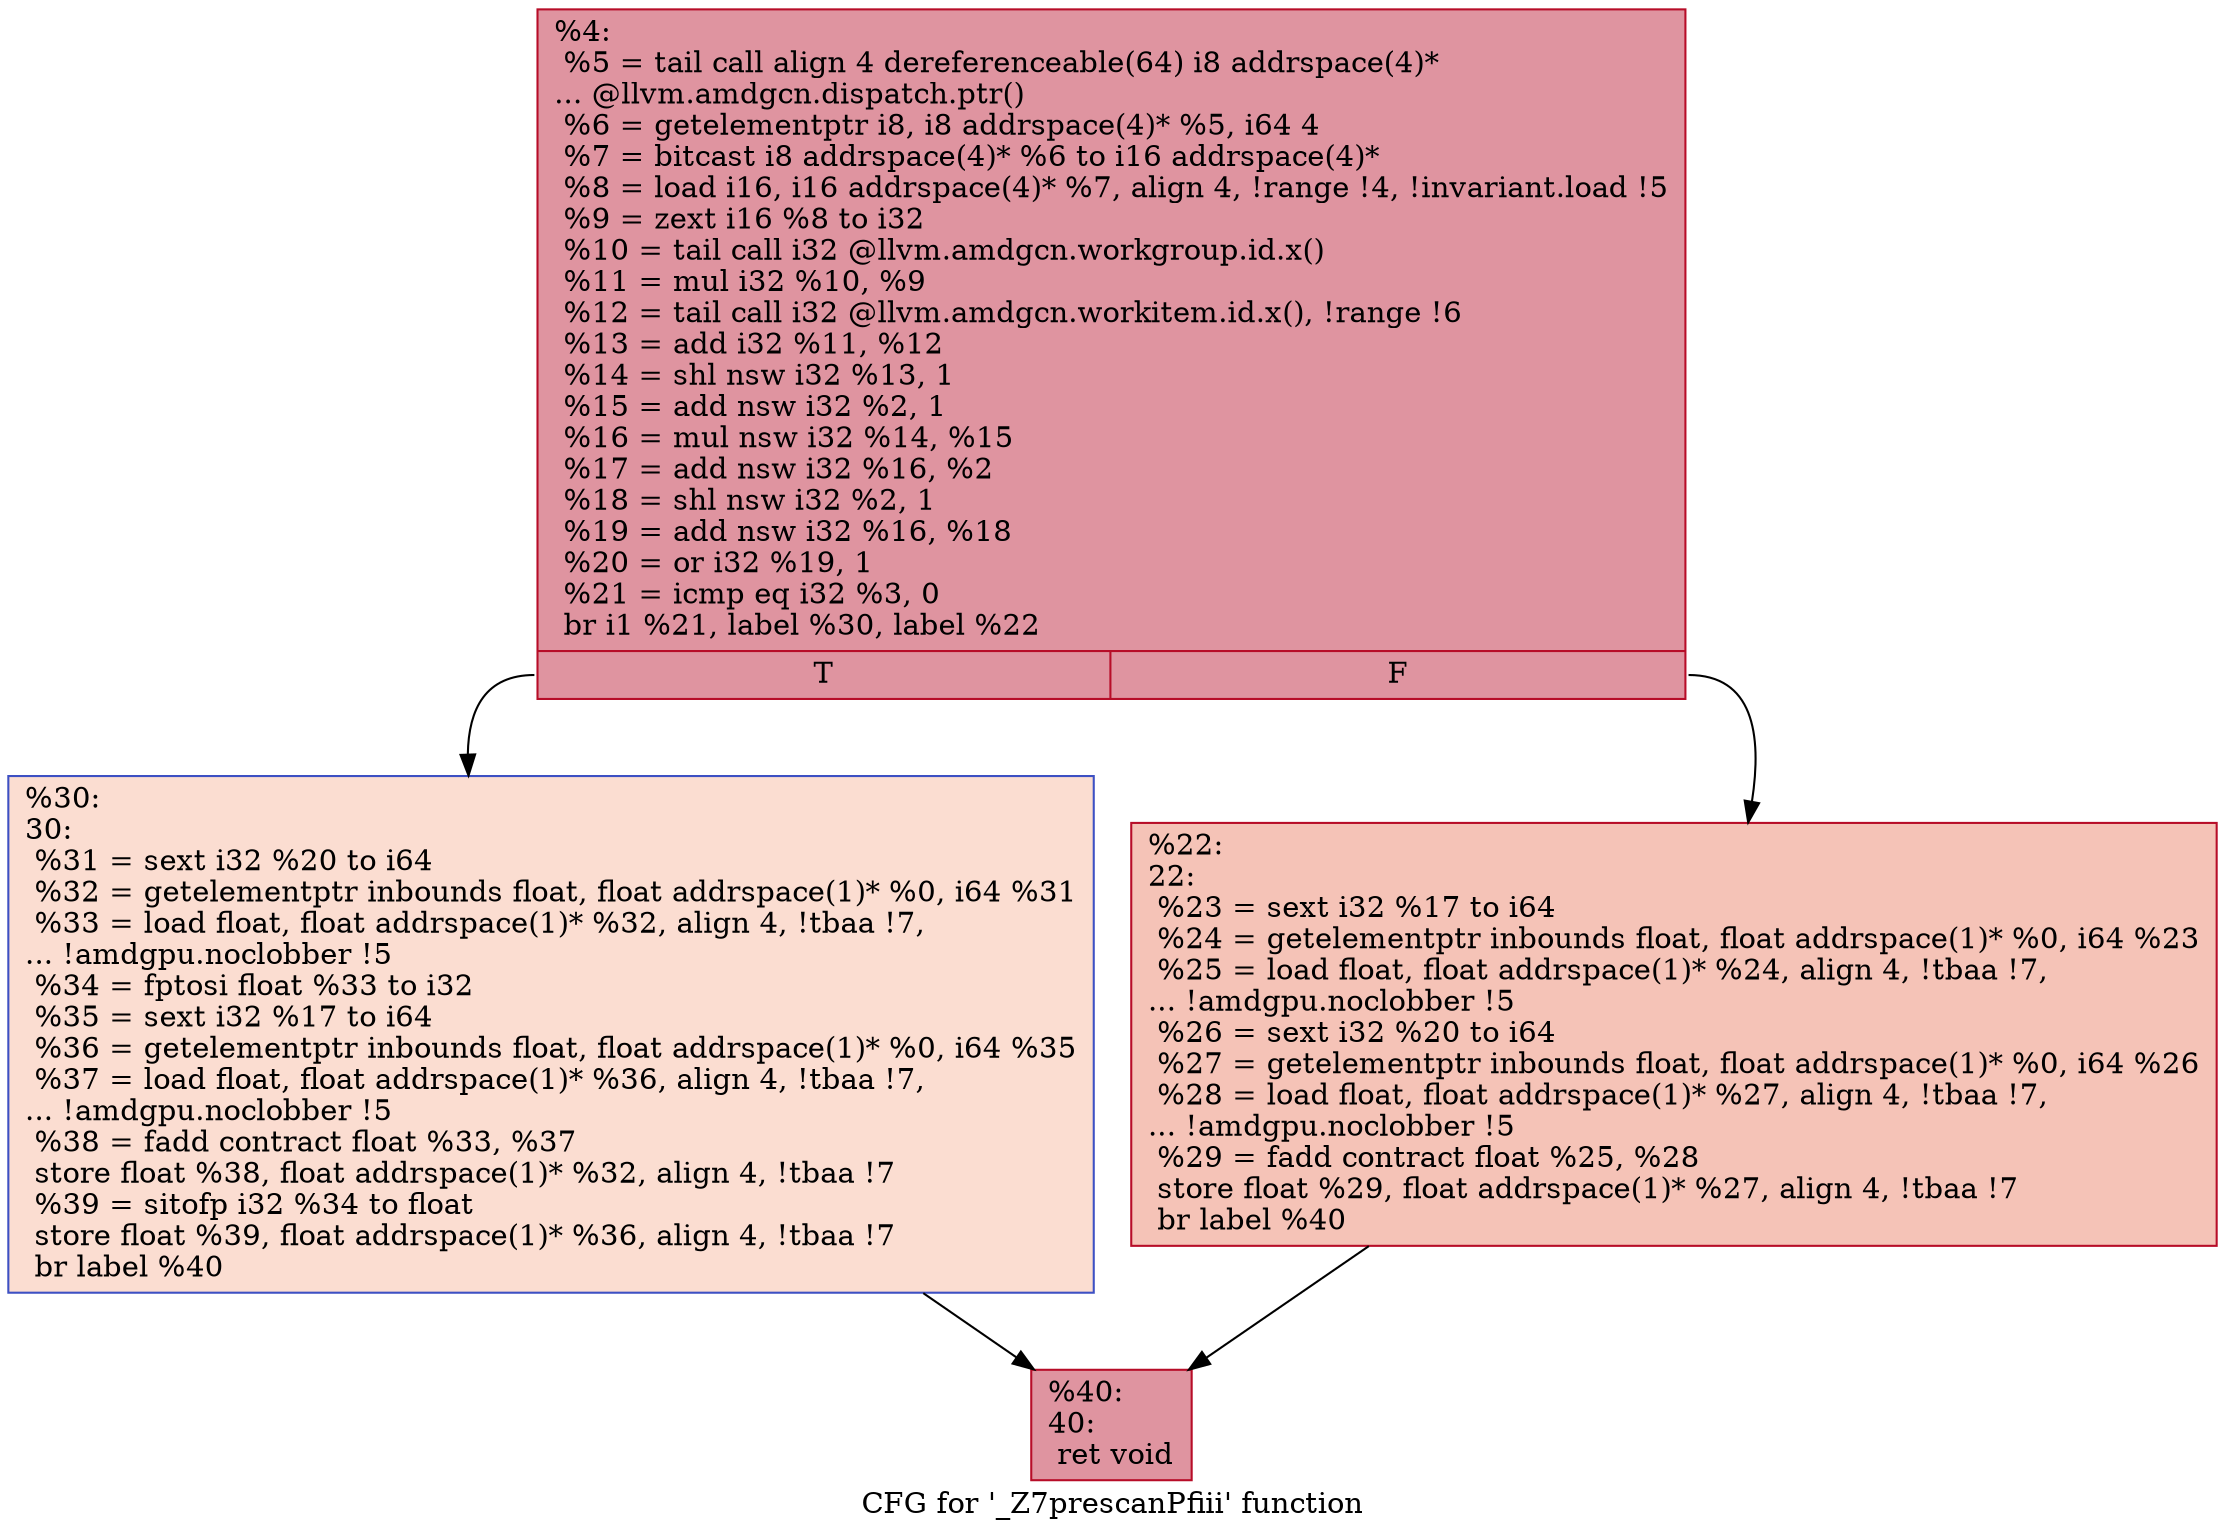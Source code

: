 digraph "CFG for '_Z7prescanPfiii' function" {
	label="CFG for '_Z7prescanPfiii' function";

	Node0x565e330 [shape=record,color="#b70d28ff", style=filled, fillcolor="#b70d2870",label="{%4:\l  %5 = tail call align 4 dereferenceable(64) i8 addrspace(4)*\l... @llvm.amdgcn.dispatch.ptr()\l  %6 = getelementptr i8, i8 addrspace(4)* %5, i64 4\l  %7 = bitcast i8 addrspace(4)* %6 to i16 addrspace(4)*\l  %8 = load i16, i16 addrspace(4)* %7, align 4, !range !4, !invariant.load !5\l  %9 = zext i16 %8 to i32\l  %10 = tail call i32 @llvm.amdgcn.workgroup.id.x()\l  %11 = mul i32 %10, %9\l  %12 = tail call i32 @llvm.amdgcn.workitem.id.x(), !range !6\l  %13 = add i32 %11, %12\l  %14 = shl nsw i32 %13, 1\l  %15 = add nsw i32 %2, 1\l  %16 = mul nsw i32 %14, %15\l  %17 = add nsw i32 %16, %2\l  %18 = shl nsw i32 %2, 1\l  %19 = add nsw i32 %16, %18\l  %20 = or i32 %19, 1\l  %21 = icmp eq i32 %3, 0\l  br i1 %21, label %30, label %22\l|{<s0>T|<s1>F}}"];
	Node0x565e330:s0 -> Node0x56606e0;
	Node0x565e330:s1 -> Node0x5660770;
	Node0x5660770 [shape=record,color="#b70d28ff", style=filled, fillcolor="#e8765c70",label="{%22:\l22:                                               \l  %23 = sext i32 %17 to i64\l  %24 = getelementptr inbounds float, float addrspace(1)* %0, i64 %23\l  %25 = load float, float addrspace(1)* %24, align 4, !tbaa !7,\l... !amdgpu.noclobber !5\l  %26 = sext i32 %20 to i64\l  %27 = getelementptr inbounds float, float addrspace(1)* %0, i64 %26\l  %28 = load float, float addrspace(1)* %27, align 4, !tbaa !7,\l... !amdgpu.noclobber !5\l  %29 = fadd contract float %25, %28\l  store float %29, float addrspace(1)* %27, align 4, !tbaa !7\l  br label %40\l}"];
	Node0x5660770 -> Node0x5661ae0;
	Node0x56606e0 [shape=record,color="#3d50c3ff", style=filled, fillcolor="#f7b39670",label="{%30:\l30:                                               \l  %31 = sext i32 %20 to i64\l  %32 = getelementptr inbounds float, float addrspace(1)* %0, i64 %31\l  %33 = load float, float addrspace(1)* %32, align 4, !tbaa !7,\l... !amdgpu.noclobber !5\l  %34 = fptosi float %33 to i32\l  %35 = sext i32 %17 to i64\l  %36 = getelementptr inbounds float, float addrspace(1)* %0, i64 %35\l  %37 = load float, float addrspace(1)* %36, align 4, !tbaa !7,\l... !amdgpu.noclobber !5\l  %38 = fadd contract float %33, %37\l  store float %38, float addrspace(1)* %32, align 4, !tbaa !7\l  %39 = sitofp i32 %34 to float\l  store float %39, float addrspace(1)* %36, align 4, !tbaa !7\l  br label %40\l}"];
	Node0x56606e0 -> Node0x5661ae0;
	Node0x5661ae0 [shape=record,color="#b70d28ff", style=filled, fillcolor="#b70d2870",label="{%40:\l40:                                               \l  ret void\l}"];
}
